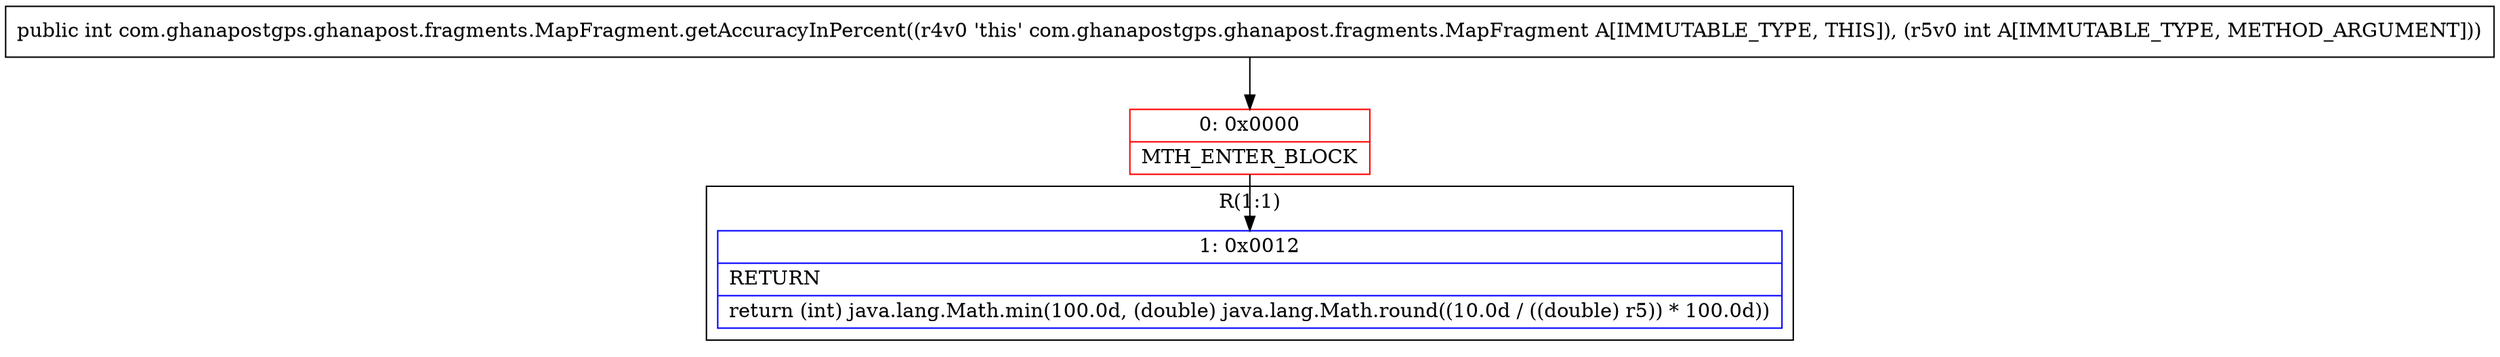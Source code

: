 digraph "CFG forcom.ghanapostgps.ghanapost.fragments.MapFragment.getAccuracyInPercent(I)I" {
subgraph cluster_Region_1913453625 {
label = "R(1:1)";
node [shape=record,color=blue];
Node_1 [shape=record,label="{1\:\ 0x0012|RETURN\l|return (int) java.lang.Math.min(100.0d, (double) java.lang.Math.round((10.0d \/ ((double) r5)) * 100.0d))\l}"];
}
Node_0 [shape=record,color=red,label="{0\:\ 0x0000|MTH_ENTER_BLOCK\l}"];
MethodNode[shape=record,label="{public int com.ghanapostgps.ghanapost.fragments.MapFragment.getAccuracyInPercent((r4v0 'this' com.ghanapostgps.ghanapost.fragments.MapFragment A[IMMUTABLE_TYPE, THIS]), (r5v0 int A[IMMUTABLE_TYPE, METHOD_ARGUMENT])) }"];
MethodNode -> Node_0;
Node_0 -> Node_1;
}

